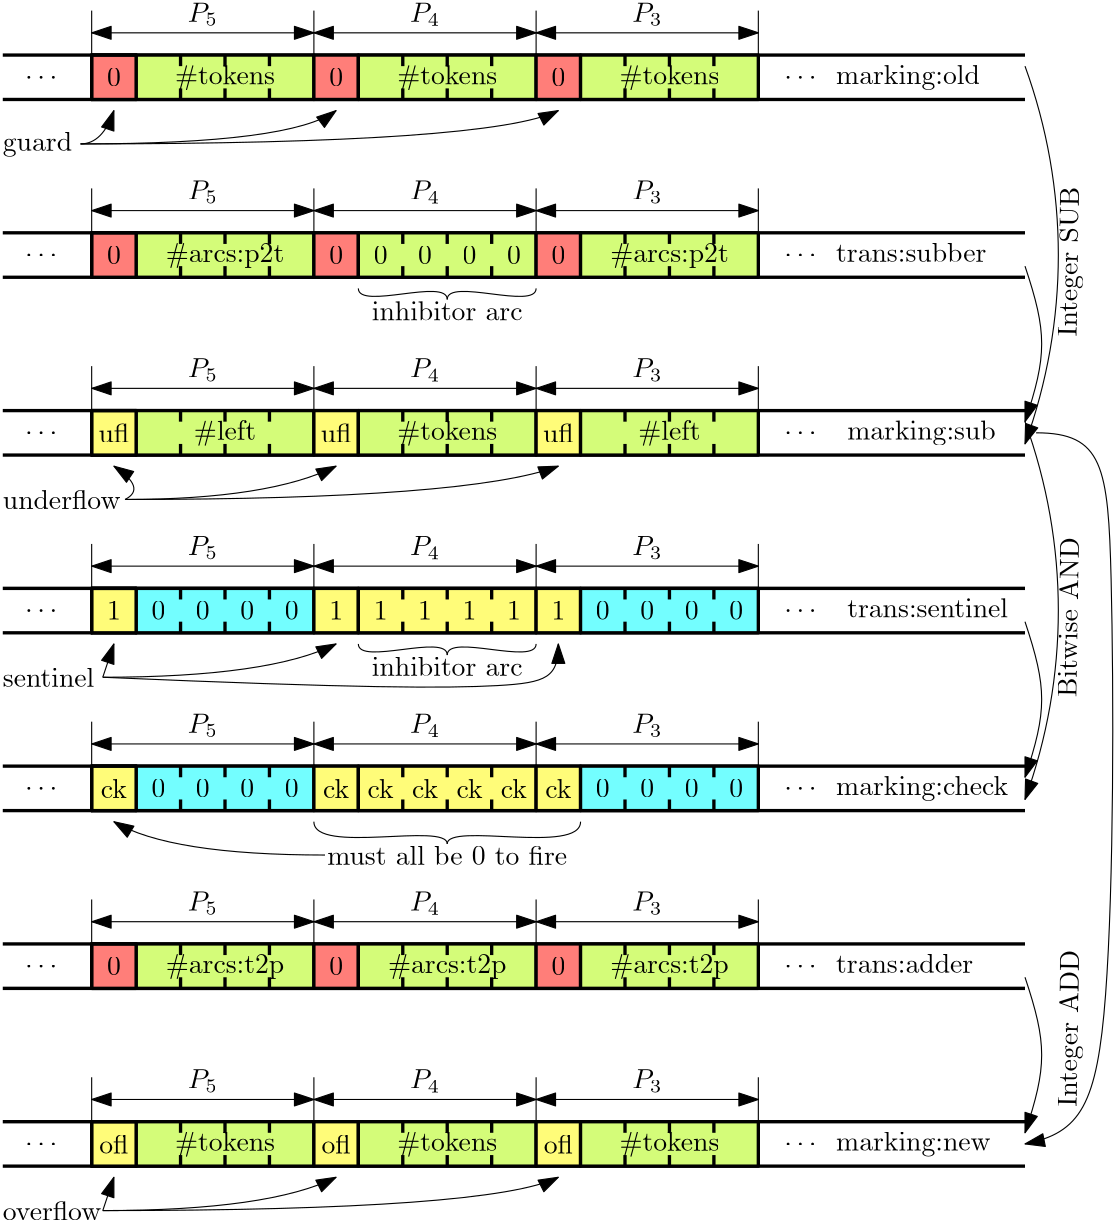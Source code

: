 <?xml version="1.0"?>
<!DOCTYPE ipe SYSTEM "ipe.dtd">
<ipe version="70206" creator="Ipe 7.2.7">
<info created="D:20180130224438" modified="D:20180204012347"/>
<ipestyle name="basic">
<symbol name="arrow/arc(spx)">
<path stroke="sym-stroke" fill="sym-stroke" pen="sym-pen">
0 0 m
-1 0.333 l
-1 -0.333 l
h
</path>
</symbol>
<symbol name="arrow/farc(spx)">
<path stroke="sym-stroke" fill="white" pen="sym-pen">
0 0 m
-1 0.333 l
-1 -0.333 l
h
</path>
</symbol>
<symbol name="arrow/ptarc(spx)">
<path stroke="sym-stroke" fill="sym-stroke" pen="sym-pen">
0 0 m
-1 0.333 l
-0.8 0 l
-1 -0.333 l
h
</path>
</symbol>
<symbol name="arrow/fptarc(spx)">
<path stroke="sym-stroke" fill="white" pen="sym-pen">
0 0 m
-1 0.333 l
-0.8 0 l
-1 -0.333 l
h
</path>
</symbol>
<symbol name="mark/circle(sx)" transformations="translations">
<path fill="sym-stroke">
0.6 0 0 0.6 0 0 e
0.4 0 0 0.4 0 0 e
</path>
</symbol>
<symbol name="mark/disk(sx)" transformations="translations">
<path fill="sym-stroke">
0.6 0 0 0.6 0 0 e
</path>
</symbol>
<symbol name="mark/fdisk(sfx)" transformations="translations">
<group>
<path fill="sym-fill">
0.5 0 0 0.5 0 0 e
</path>
<path fill="sym-stroke" fillrule="eofill">
0.6 0 0 0.6 0 0 e
0.4 0 0 0.4 0 0 e
</path>
</group>
</symbol>
<symbol name="mark/box(sx)" transformations="translations">
<path fill="sym-stroke" fillrule="eofill">
-0.6 -0.6 m
0.6 -0.6 l
0.6 0.6 l
-0.6 0.6 l
h
-0.4 -0.4 m
0.4 -0.4 l
0.4 0.4 l
-0.4 0.4 l
h
</path>
</symbol>
<symbol name="mark/square(sx)" transformations="translations">
<path fill="sym-stroke">
-0.6 -0.6 m
0.6 -0.6 l
0.6 0.6 l
-0.6 0.6 l
h
</path>
</symbol>
<symbol name="mark/fsquare(sfx)" transformations="translations">
<group>
<path fill="sym-fill">
-0.5 -0.5 m
0.5 -0.5 l
0.5 0.5 l
-0.5 0.5 l
h
</path>
<path fill="sym-stroke" fillrule="eofill">
-0.6 -0.6 m
0.6 -0.6 l
0.6 0.6 l
-0.6 0.6 l
h
-0.4 -0.4 m
0.4 -0.4 l
0.4 0.4 l
-0.4 0.4 l
h
</path>
</group>
</symbol>
<symbol name="mark/cross(sx)" transformations="translations">
<group>
<path fill="sym-stroke">
-0.43 -0.57 m
0.57 0.43 l
0.43 0.57 l
-0.57 -0.43 l
h
</path>
<path fill="sym-stroke">
-0.43 0.57 m
0.57 -0.43 l
0.43 -0.57 l
-0.57 0.43 l
h
</path>
</group>
</symbol>
<symbol name="arrow/fnormal(spx)">
<path stroke="sym-stroke" fill="white" pen="sym-pen">
0 0 m
-1 0.333 l
-1 -0.333 l
h
</path>
</symbol>
<symbol name="arrow/pointed(spx)">
<path stroke="sym-stroke" fill="sym-stroke" pen="sym-pen">
0 0 m
-1 0.333 l
-0.8 0 l
-1 -0.333 l
h
</path>
</symbol>
<symbol name="arrow/fpointed(spx)">
<path stroke="sym-stroke" fill="white" pen="sym-pen">
0 0 m
-1 0.333 l
-0.8 0 l
-1 -0.333 l
h
</path>
</symbol>
<symbol name="arrow/linear(spx)">
<path stroke="sym-stroke" pen="sym-pen">
-1 0.333 m
0 0 l
-1 -0.333 l
</path>
</symbol>
<symbol name="arrow/fdouble(spx)">
<path stroke="sym-stroke" fill="white" pen="sym-pen">
0 0 m
-1 0.333 l
-1 -0.333 l
h
-1 0 m
-2 0.333 l
-2 -0.333 l
h
</path>
</symbol>
<symbol name="arrow/double(spx)">
<path stroke="sym-stroke" fill="sym-stroke" pen="sym-pen">
0 0 m
-1 0.333 l
-1 -0.333 l
h
-1 0 m
-2 0.333 l
-2 -0.333 l
h
</path>
</symbol>
<pen name="heavier" value="0.8"/>
<pen name="fat" value="1.2"/>
<pen name="ultrafat" value="2"/>
<symbolsize name="large" value="5"/>
<symbolsize name="small" value="2"/>
<symbolsize name="tiny" value="1.1"/>
<arrowsize name="large" value="10"/>
<arrowsize name="small" value="5"/>
<arrowsize name="tiny" value="3"/>
<color name="red" value="1 0 0"/>
<color name="green" value="0 1 0"/>
<color name="blue" value="0 0 1"/>
<color name="yellow" value="1 1 0"/>
<color name="orange" value="1 0.647 0"/>
<color name="gold" value="1 0.843 0"/>
<color name="purple" value="0.627 0.125 0.941"/>
<color name="gray" value="0.745"/>
<color name="brown" value="0.647 0.165 0.165"/>
<color name="navy" value="0 0 0.502"/>
<color name="pink" value="1 0.753 0.796"/>
<color name="seagreen" value="0.18 0.545 0.341"/>
<color name="turquoise" value="0.251 0.878 0.816"/>
<color name="violet" value="0.933 0.51 0.933"/>
<color name="darkblue" value="0 0 0.545"/>
<color name="darkcyan" value="0 0.545 0.545"/>
<color name="darkgray" value="0.663"/>
<color name="darkgreen" value="0 0.392 0"/>
<color name="darkmagenta" value="0.545 0 0.545"/>
<color name="darkorange" value="1 0.549 0"/>
<color name="darkred" value="0.545 0 0"/>
<color name="lightblue" value="0.678 0.847 0.902"/>
<color name="lightcyan" value="0.878 1 1"/>
<color name="lightgray" value="0.827"/>
<color name="lightgreen" value="0.565 0.933 0.565"/>
<color name="lightyellow" value="1 1 0.878"/>
<dashstyle name="dashed" value="[4] 0"/>
<dashstyle name="dotted" value="[1 3] 0"/>
<dashstyle name="dash dotted" value="[4 2 1 2] 0"/>
<dashstyle name="dash dot dotted" value="[4 2 1 2 1 2] 0"/>
<textsize name="large" value="\large"/>
<textsize name="Large" value="\Large"/>
<textsize name="LARGE" value="\LARGE"/>
<textsize name="huge" value="\huge"/>
<textsize name="Huge" value="\Huge"/>
<textsize name="small" value="\small"/>
<textsize name="footnote" value="\footnotesize"/>
<textsize name="tiny" value="\tiny"/>
<textstyle name="center" begin="\begin{center}" end="\end{center}"/>
<textstyle name="itemize" begin="\begin{itemize}" end="\end{itemize}"/>
<textstyle name="item" begin="\begin{itemize}\item{}" end="\end{itemize}"/>
<gridsize name="4 pts" value="4"/>
<gridsize name="8 pts (~3 mm)" value="8"/>
<gridsize name="16 pts (~6 mm)" value="16"/>
<gridsize name="32 pts (~12 mm)" value="32"/>
<gridsize name="10 pts (~3.5 mm)" value="10"/>
<gridsize name="20 pts (~7 mm)" value="20"/>
<gridsize name="14 pts (~5 mm)" value="14"/>
<gridsize name="28 pts (~10 mm)" value="28"/>
<gridsize name="56 pts (~20 mm)" value="56"/>
<anglesize name="90 deg" value="90"/>
<anglesize name="60 deg" value="60"/>
<anglesize name="45 deg" value="45"/>
<anglesize name="30 deg" value="30"/>
<anglesize name="22.5 deg" value="22.5"/>
<opacity name="10%" value="0.1"/>
<opacity name="30%" value="0.3"/>
<opacity name="50%" value="0.5"/>
<opacity name="75%" value="0.75"/>
<tiling name="falling" angle="-60" step="4" width="1"/>
<tiling name="rising" angle="30" step="4" width="1"/>
</ipestyle>
<page>
<layer name="alpha"/>
<view layers="alpha" active="alpha"/>
<path layer="alpha" matrix="1 0 0 1 48 -368" stroke="black" fill="1 0.493 0.474" pen="fat">
80 816 m
448 816 l
448 816 l
</path>
<path matrix="1 0 0 1 48 -352" stroke="black" fill="1 0.493 0.474" pen="fat">
80 816 m
448 816 l
448 816 l
</path>
<path matrix="1 0 0 1 48 -432" stroke="black" fill="1 0.493 0.474" pen="fat">
80 816 m
448 816 l
448 816 l
</path>
<path matrix="1 0 0 1 48 -416" stroke="black" fill="1 0.493 0.474" pen="fat">
80 816 m
448 816 l
448 816 l
</path>
<text matrix="0.0162777 0.999868 -0.999868 0.0162777 1041.63 54.6471" pos="328 532" stroke="black" type="label" width="57.175" height="6.815" depth="1.93" halign="center" valign="baseline"> Integer SUB </text>
<path matrix="1 0 0 1 -16 0" stroke="black" fill="1 0.493 0.474" pen="fat">
176 464 m
176 448 l
192 448 l
192 464 l
h
</path>
<path matrix="1 0 0 1 -16 0" stroke="black" fill="0.832 0.985 0.473" pen="fat">
192 464 m
192 448 l
256 448 l
256 464 l
h
</path>
<path matrix="1 0 0 1 -16 0" stroke="black" fill="1 0.493 0.474" pen="fat">
256 464 m
256 448 l
272 448 l
272 464 l
h
</path>
<path matrix="1 0 0 1 -16 0" stroke="black" fill="0.832 0.985 0.473" pen="fat">
272 464 m
272 448 l
336 448 l
336 464 l
h
</path>
<path matrix="1 0 0 1 -16 0" stroke="black" fill="1 0.493 0.474" pen="fat">
336 464 m
336 448 l
352 448 l
352 464 l
h
</path>
<path matrix="1 0 0 1 -16 0" stroke="black" fill="0.832 0.985 0.473" pen="fat">
352 464 m
352 448 l
416 448 l
416 464 l
h
</path>
<path matrix="1 0 0 1 -16 0" stroke="black" fill="1 0.493 0.474" pen="fat">
192 448 m
192 464 l
176 464 l
176 448 l
h
</path>
<path matrix="1 0 0 1 -16 0" stroke="black" fill="1 0.493 0.474" pen="fat">
176 448 m
176 448 l
176 448 l
176 448 l
h
</path>
<path matrix="1 0 0 1 -16 0" stroke="black" fill="1 0.493 0.474" pen="fat">
176 448 m
176 464 l
176 464 l
176 448 l
h
</path>
<path matrix="1 0 0 1 -16 0" stroke="black" fill="1 0.493 0.474" pen="fat">
176 448 m
176 448 l
176 448 l
176 448 l
h
</path>
<path matrix="1 0 0 1 -16 0" stroke="black" fill="1 0.493 0.474" pen="fat">
192 464 m
192 464 l
176 464 l
176 464 l
h
</path>
<path matrix="1 0 0 1 -16 0" fill="0">
304 416 m
304 416 l
304 416 l
304 416 l
</path>
<text matrix="1 0 0 1 -8 -4" transformations="translations" pos="208 480" stroke="0" type="label" width="10.866" height="6.812" depth="1.49" halign="center" valign="baseline" style="math">P_5</text>
<text matrix="1 0 0 1 -8 -4" transformations="translations" pos="288 480" stroke="0" type="label" width="10.866" height="6.812" depth="1.49" halign="center" valign="baseline" style="math">P_4</text>
<text matrix="1 0 0 1 -8 -4" transformations="translations" pos="368 480" stroke="0" type="label" width="10.866" height="6.812" depth="1.49" halign="center" valign="baseline" style="math">P_3</text>
<text matrix="1 0 0 1 -8 -4" transformations="translations" pos="208 416" stroke="black" type="label" width="10.866" height="6.812" depth="1.49" halign="center" valign="baseline" style="math">P_5</text>
<text matrix="1 0 0 1 -8 -4" transformations="translations" pos="288 416" stroke="black" type="label" width="10.866" height="6.812" depth="1.49" halign="center" valign="baseline" style="math">P_4</text>
<text matrix="1 0 0 1 -8 -4" transformations="translations" pos="368 416" stroke="black" type="label" width="10.866" height="6.812" depth="1.49" halign="center" valign="baseline" style="math">P_3</text>
<path matrix="1 0 0 1 -16 -8" stroke="0" arrow="normal/normal" rarrow="normal/normal">
176 480 m
256 480 l
</path>
<path matrix="1 0 0 1 -16 -8" stroke="0" arrow="normal/normal" rarrow="normal/normal">
256 480 m
336 480 l
</path>
<path matrix="1 0 0 1 -16 -8" stroke="0" arrow="normal/normal" rarrow="normal/normal">
336 480 m
416 480 l
</path>
<path matrix="1 0 0 1 -16 -8" stroke="0" arrow="normal/normal" rarrow="normal/normal">
416 416 m
336 416 l
</path>
<path matrix="1 0 0 1 -16 -8" stroke="0" arrow="normal/normal" rarrow="normal/normal">
336 416 m
256 416 l
</path>
<path matrix="1 0 0 1 -16 -8" stroke="0" arrow="normal/normal" rarrow="normal/normal">
256 416 m
176 416 l
</path>
<path matrix="1 0 0 1 -16 0" stroke="black">
176 480 m
176 464 l
</path>
<path matrix="1 0 0 1 64 0" stroke="black">
176 480 m
176 464 l
</path>
<path matrix="1 0 0 1 144 0" stroke="black">
176 480 m
176 464 l
</path>
<path matrix="1 0 0 1 224 0" stroke="black">
176 480 m
176 464 l
</path>
<path matrix="1 0 0 1 224 -64" stroke="black">
176 480 m
176 464 l
</path>
<path matrix="1 0 0 1 144 -64" stroke="black">
176 480 m
176 464 l
</path>
<path matrix="1 0 0 1 64 -64" stroke="black">
176 480 m
176 464 l
</path>
<path matrix="1 0 0 1 -16 -64" stroke="black">
176 480 m
176 464 l
</path>
<path matrix="1 0 0 1 -16 0" stroke="black" pen="fat">
208 460 m
208 464 l
</path>
<path stroke="black" pen="fat">
208 460 m
208 464 l
</path>
<path matrix="1 0 0 1 16 0" stroke="black" pen="fat">
208 460 m
208 464 l
</path>
<path matrix="1 0 0 1 16 -12" stroke="black" pen="fat">
208 460 m
208 464 l
</path>
<path matrix="1 0 0 1 0 -12" stroke="black" pen="fat">
208 460 m
208 464 l
</path>
<path matrix="1 0 0 1 -16 -12" stroke="black" pen="fat">
208 460 m
208 464 l
</path>
<path matrix="1 0 0 1 64 0" stroke="black" pen="fat">
208 460 m
208 464 l
</path>
<path matrix="1 0 0 1 80 0" stroke="black" pen="fat">
208 460 m
208 464 l
</path>
<path matrix="1 0 0 1 96 0" stroke="black" pen="fat">
208 460 m
208 464 l
</path>
<path matrix="1 0 0 1 96 -12" stroke="black" pen="fat">
208 460 m
208 464 l
</path>
<path matrix="1 0 0 1 80 -12" stroke="black" pen="fat">
208 460 m
208 464 l
</path>
<path matrix="1 0 0 1 64 -12" stroke="black" pen="fat">
208 460 m
208 464 l
</path>
<path matrix="1 0 0 1 144 0" stroke="black" pen="fat">
208 460 m
208 464 l
</path>
<path matrix="1 0 0 1 160 0" stroke="black" pen="fat">
208 460 m
208 464 l
</path>
<path matrix="1 0 0 1 176 0" stroke="black" pen="fat">
208 460 m
208 464 l
</path>
<path matrix="1 0 0 1 176 -12" stroke="black" pen="fat">
208 460 m
208 464 l
</path>
<path matrix="1 0 0 1 160 -12" stroke="black" pen="fat">
208 460 m
208 464 l
</path>
<path matrix="1 0 0 1 144 -12" stroke="black" pen="fat">
208 460 m
208 464 l
</path>
<text matrix="1 0 0 1 24 -80" transformations="translations" pos="112 536" stroke="black" type="label" width="13.284" height="1.052" depth="0" valign="center">\ldots</text>
<text matrix="1 0 0 1 8 -144" transformations="translations" pos="128 536" stroke="black" type="label" width="13.284" height="1.052" depth="0" valign="center">\ldots</text>
<path matrix="1 0 0 1 48 -496" stroke="black" fill="1 0.493 0.474" pen="fat">
80 816 m
448 816 l
448 816 l
</path>
<path matrix="1 0 0 1 48 -480" stroke="black" fill="1 0.493 0.474" pen="fat">
80 816 m
448 816 l
448 816 l
</path>
<path matrix="1 0 0 1 -16 -64" fill="0">
304 416 m
304 416 l
304 416 l
304 416 l
</path>
<text matrix="1 0 0 1 -8 -68" transformations="translations" pos="208 416" stroke="black" type="label" width="10.866" height="6.812" depth="1.49" halign="center" valign="baseline" style="math">P_5</text>
<text matrix="1 0 0 1 -8 -68" transformations="translations" pos="288 416" stroke="black" type="label" width="10.866" height="6.812" depth="1.49" halign="center" valign="baseline" style="math">P_4</text>
<text matrix="1 0 0 1 -8 -68" transformations="translations" pos="368 416" stroke="black" type="label" width="10.866" height="6.812" depth="1.49" halign="center" valign="baseline" style="math">P_3</text>
<path matrix="1 0 0 1 -16 -72" stroke="0" arrow="normal/normal" rarrow="normal/normal">
416 416 m
336 416 l
</path>
<path matrix="1 0 0 1 -16 -72" stroke="0" arrow="normal/normal" rarrow="normal/normal">
336 416 m
256 416 l
</path>
<path matrix="1 0 0 1 -16 -72" stroke="0" arrow="normal/normal" rarrow="normal/normal">
256 416 m
176 416 l
</path>
<path matrix="1 0 0 1 224 -128" stroke="black">
176 480 m
176 464 l
</path>
<path matrix="1 0 0 1 144 -128" stroke="black">
176 480 m
176 464 l
</path>
<path matrix="1 0 0 1 64 -128" stroke="black">
176 480 m
176 464 l
</path>
<path matrix="1 0 0 1 -16 -128" stroke="black">
176 480 m
176 464 l
</path>
<text matrix="1 0 0 1 8 -208" transformations="translations" pos="128 536" stroke="black" type="label" width="13.284" height="1.052" depth="0" valign="center">\ldots</text>
<path stroke="black" arrow="normal/normal">
496 388 m
504 364
504 356
496 332 c
</path>
<path stroke="black" arrow="normal/normal">
496 460 m
512 416
512 368
496 324 c
</path>
<path matrix="1 0 0 1 -16 -64" stroke="black" fill="1 0.493 0.474" pen="fat">
176 464 m
176 448 l
192 448 l
192 464 l
h
</path>
<path matrix="1 0 0 1 -16 -64" stroke="black" fill="0.832 0.985 0.473" pen="fat">
192 464 m
192 448 l
256 448 l
256 464 l
h
</path>
<path matrix="1 0 0 1 -16 -64" stroke="black" fill="1 0.493 0.474" pen="fat">
256 464 m
256 448 l
272 448 l
272 464 l
h
</path>
<path matrix="1 0 0 1 -16 -64" stroke="black" fill="0.832 0.985 0.473" pen="fat">
272 464 m
272 448 l
336 448 l
336 464 l
h
</path>
<path matrix="1 0 0 1 -16 -64" stroke="black" fill="1 0.493 0.474" pen="fat">
336 464 m
336 448 l
352 448 l
352 464 l
h
</path>
<path matrix="1 0 0 1 -16 -64" stroke="black" fill="0.832 0.985 0.473" pen="fat">
352 464 m
352 448 l
416 448 l
416 464 l
h
</path>
<path matrix="1 0 0 1 -16 -64" stroke="black" fill="1 0.493 0.474" pen="fat">
192 448 m
192 464 l
176 464 l
176 448 l
h
</path>
<path matrix="1 0 0 1 -16 -64" stroke="black" fill="1 0.493 0.474" pen="fat">
176 448 m
176 448 l
176 448 l
176 448 l
h
</path>
<path matrix="1 0 0 1 -16 -64" stroke="black" fill="1 0.493 0.474" pen="fat">
176 448 m
176 464 l
176 464 l
176 448 l
h
</path>
<path matrix="1 0 0 1 -16 -64" stroke="black" fill="1 0.493 0.474" pen="fat">
176 448 m
176 448 l
176 448 l
176 448 l
h
</path>
<path matrix="1 0 0 1 -16 -64" stroke="black" fill="1 0.493 0.474" pen="fat">
192 464 m
192 464 l
176 464 l
176 464 l
h
</path>
<path matrix="1 0 0 1 -16 -64" stroke="black" pen="fat">
208 460 m
208 464 l
</path>
<path matrix="1 0 0 1 0 -64" stroke="black" pen="fat">
208 460 m
208 464 l
</path>
<path matrix="1 0 0 1 16 -64" stroke="black" pen="fat">
208 460 m
208 464 l
</path>
<path matrix="1 0 0 1 16 -76" stroke="black" pen="fat">
208 460 m
208 464 l
</path>
<path matrix="1 0 0 1 0 -76" stroke="black" pen="fat">
208 460 m
208 464 l
</path>
<path matrix="1 0 0 1 -16 -76" stroke="black" pen="fat">
208 460 m
208 464 l
</path>
<path matrix="1 0 0 1 64 -64" stroke="black" pen="fat">
208 460 m
208 464 l
</path>
<path matrix="1 0 0 1 80 -64" stroke="black" pen="fat">
208 460 m
208 464 l
</path>
<path matrix="1 0 0 1 96 -64" stroke="black" pen="fat">
208 460 m
208 464 l
</path>
<path matrix="1 0 0 1 96 -76" stroke="black" pen="fat">
208 460 m
208 464 l
</path>
<path matrix="1 0 0 1 80 -76" stroke="black" pen="fat">
208 460 m
208 464 l
</path>
<path matrix="1 0 0 1 64 -76" stroke="black" pen="fat">
208 460 m
208 464 l
</path>
<path matrix="1 0 0 1 144 -64" stroke="black" pen="fat">
208 460 m
208 464 l
</path>
<path matrix="1 0 0 1 160 -64" stroke="black" pen="fat">
208 460 m
208 464 l
</path>
<path matrix="1 0 0 1 176 -64" stroke="black" pen="fat">
208 460 m
208 464 l
</path>
<path matrix="1 0 0 1 176 -76" stroke="black" pen="fat">
208 460 m
208 464 l
</path>
<path matrix="1 0 0 1 160 -76" stroke="black" pen="fat">
208 460 m
208 464 l
</path>
<path matrix="1 0 0 1 144 -76" stroke="black" pen="fat">
208 460 m
208 464 l
</path>
<text matrix="1 0 0 1 84 -72" pos="84 528" stroke="black" type="label" width="4.981" height="6.42" depth="0" halign="center" valign="center" style="math">0</text>
<text matrix="1 0 0 1 164 -72" pos="84 528" stroke="black" type="label" width="4.981" height="6.42" depth="0" halign="center" valign="center" style="math">0</text>
<text matrix="1 0 0 1 244 -72" pos="84 528" stroke="black" type="label" width="4.981" height="6.42" depth="0" halign="center" valign="center" style="math">0</text>
<text matrix="1 0 0 1 244 -136" pos="84 528" stroke="black" type="label" width="4.981" height="6.42" depth="0" halign="center" valign="center" style="math">0</text>
<text matrix="1 0 0 1 164 -136" pos="84 528" stroke="black" type="label" width="4.981" height="6.42" depth="0" halign="center" valign="center" style="math">0</text>
<text matrix="1 0 0 1 84 -136" pos="84 528" stroke="black" type="label" width="4.981" height="6.42" depth="0" halign="center" valign="center" style="math">0</text>
<text matrix="1 0 0 1 108 -80" pos="100 536" stroke="black" type="label" width="36.032" height="6.926" depth="1.93" halign="center" valign="center">\#tokens</text>
<text matrix="1 0 0 1 188 -80" pos="100 536" stroke="black" type="label" width="36.032" height="6.926" depth="1.93" halign="center" valign="center">\#tokens</text>
<text matrix="1 0 0 1 268 -80" pos="100 536" stroke="black" type="label" width="36.032" height="6.926" depth="1.93" halign="center" valign="center">\#tokens</text>
<text matrix="1 0 0 1 52 -128" pos="156 520" stroke="black" type="label" width="42.701" height="6.926" depth="1.93" halign="center" valign="center">\#arcs:p2t</text>
<text matrix="1 0 0 1 212 -128" pos="156 520" stroke="black" type="label" width="42.701" height="6.926" depth="1.93" halign="center" valign="center">\#arcs:p2t</text>
<text matrix="1 0 0 1 116 -56" pos="312 512" stroke="black" type="label" width="51.778" height="8.365" depth="3.59" valign="center">\strut marking:old</text>
<text matrix="1 0 0 1 64 -124" pos="364 516" stroke="black" type="label" width="54.13" height="8.365" depth="3.59" valign="center">\strut trans:subber</text>
<text matrix="1 0 0 1 80 -172" pos="352 500" stroke="black" type="label" width="53.494" height="8.365" depth="3.59" valign="center">\strut marking:sub</text>
<text matrix="1 0 0 1 240 -56" pos="176 512" stroke="black" type="label" width="13.284" height="1.052" depth="0" halign="center" valign="center">\ldots</text>
<text matrix="1 0 0 1 240 -120" pos="176 512" stroke="black" type="label" width="13.284" height="1.052" depth="0" halign="center" valign="center">\ldots</text>
<text matrix="1 0 0 1 240 -184" pos="176 512" stroke="black" type="label" width="13.284" height="1.052" depth="0" halign="center" valign="center">\ldots</text>
<path matrix="1 0 0 1 48 -560" stroke="black" fill="1 0.493 0.474" pen="fat">
80 816 m
448 816 l
448 816 l
</path>
<path matrix="1 0 0 1 48 -544" stroke="black" fill="1 0.493 0.474" pen="fat">
80 816 m
448 816 l
448 816 l
</path>
<path matrix="1 0 0 1 -16 -192" stroke="black" fill="1 0.493 0.474" pen="fat">
176 464 m
176 448 l
192 448 l
192 464 l
h
</path>
<path matrix="1 0 0 1 -16 -192" stroke="black" fill="0.451 0.993 1" pen="fat">
192 464 m
192 448 l
256 448 l
256 464 l
h
</path>
<path matrix="1 0 0 1 -16 -192" stroke="black" fill="1 0.988 0.473" pen="fat">
256 464 m
256 448 l
272 448 l
272 464 l
h
</path>
<path matrix="1 0 0 1 -16 -192" stroke="black" fill="1 0.988 0.473" pen="fat">
272 464 m
272 448 l
336 448 l
336 464 l
h
</path>
<path matrix="1 0 0 1 -16 -192" stroke="black" fill="1 0.988 0.473" pen="fat">
336 464 m
336 448 l
352 448 l
352 464 l
h
</path>
<path matrix="1 0 0 1 -16 -192" stroke="black" fill="0.451 0.993 1" pen="fat">
352 464 m
352 448 l
416 448 l
416 464 l
h
</path>
<path matrix="1 0 0 1 -16 -192" stroke="black" fill="1 0.988 0.473" pen="fat">
192 448 m
192 464 l
176 464 l
176 448 l
h
</path>
<path matrix="1 0 0 1 -16 -192" stroke="black" fill="1 0.493 0.474" pen="fat">
176 448 m
176 448 l
176 448 l
176 448 l
h
</path>
<path matrix="1 0 0 1 -16 -192" stroke="black" fill="1 0.493 0.474" pen="fat">
176 448 m
176 464 l
176 464 l
176 448 l
h
</path>
<path matrix="1 0 0 1 -16 -192" stroke="black" fill="1 0.493 0.474" pen="fat">
176 448 m
176 448 l
176 448 l
176 448 l
h
</path>
<path matrix="1 0 0 1 -16 -192" stroke="black" fill="1 0.493 0.474" pen="fat">
192 464 m
192 464 l
176 464 l
176 464 l
h
</path>
<path matrix="1 0 0 1 -16 -128" fill="0">
304 416 m
304 416 l
304 416 l
304 416 l
</path>
<text matrix="1 0 0 1 -8 -132" transformations="translations" pos="208 416" stroke="black" type="label" width="10.866" height="6.812" depth="1.49" halign="center" valign="baseline" style="math">P_5</text>
<text matrix="1 0 0 1 -8 -132" transformations="translations" pos="288 416" stroke="black" type="label" width="10.866" height="6.812" depth="1.49" halign="center" valign="baseline" style="math">P_4</text>
<text matrix="1 0 0 1 -8 -132" transformations="translations" pos="368 416" stroke="black" type="label" width="10.866" height="6.812" depth="1.49" halign="center" valign="baseline" style="math">P_3</text>
<path matrix="1 0 0 1 -16 -136" stroke="0" arrow="normal/normal" rarrow="normal/normal">
416 416 m
336 416 l
</path>
<path matrix="1 0 0 1 -16 -136" stroke="0" arrow="normal/normal" rarrow="normal/normal">
336 416 m
256 416 l
</path>
<path matrix="1 0 0 1 -16 -136" stroke="0" arrow="normal/normal" rarrow="normal/normal">
256 416 m
176 416 l
</path>
<path matrix="1 0 0 1 224 -192" stroke="black">
176 480 m
176 464 l
</path>
<path matrix="1 0 0 1 144 -192" stroke="black">
176 480 m
176 464 l
</path>
<path matrix="1 0 0 1 64 -192" stroke="black">
176 480 m
176 464 l
</path>
<path matrix="1 0 0 1 -16 -192" stroke="black">
176 480 m
176 464 l
</path>
<path matrix="1 0 0 1 144 -192" stroke="black" pen="fat">
208 460 m
208 464 l
</path>
<path matrix="1 0 0 1 160 -192" stroke="black" pen="fat">
208 460 m
208 464 l
</path>
<path matrix="1 0 0 1 176 -192" stroke="black" pen="fat">
208 460 m
208 464 l
</path>
<path matrix="1 0 0 1 176 -204" stroke="black" pen="fat">
208 460 m
208 464 l
</path>
<path matrix="1 0 0 1 160 -204" stroke="black" pen="fat">
208 460 m
208 464 l
</path>
<path matrix="1 0 0 1 144 -204" stroke="black" pen="fat">
208 460 m
208 464 l
</path>
<path matrix="1 0 0 1 64 -192" stroke="black" pen="fat">
208 460 m
208 464 l
</path>
<path matrix="1 0 0 1 80 -192" stroke="black" pen="fat">
208 460 m
208 464 l
</path>
<path matrix="1 0 0 1 96 -192" stroke="black" pen="fat">
208 460 m
208 464 l
</path>
<path matrix="1 0 0 1 96 -204" stroke="black" pen="fat">
208 460 m
208 464 l
</path>
<path matrix="1 0 0 1 80 -204" stroke="black" pen="fat">
208 460 m
208 464 l
</path>
<path matrix="1 0 0 1 64 -204" stroke="black" pen="fat">
208 460 m
208 464 l
</path>
<path matrix="1 0 0 1 -16 -192" stroke="black" pen="fat">
208 460 m
208 464 l
</path>
<path matrix="1 0 0 1 0 -192" stroke="black" pen="fat">
208 460 m
208 464 l
</path>
<path matrix="1 0 0 1 16 -192" stroke="black" pen="fat">
208 460 m
208 464 l
</path>
<path matrix="1 0 0 1 16 -204" stroke="black" pen="fat">
208 460 m
208 464 l
</path>
<path matrix="1 0 0 1 0 -204" stroke="black" pen="fat">
208 460 m
208 464 l
</path>
<path matrix="1 0 0 1 -16 -204" stroke="black" pen="fat">
208 460 m
208 464 l
</path>
<text matrix="1 0 0 1 8 -272" transformations="translations" pos="128 536" stroke="black" type="label" width="13.284" height="1.052" depth="0" valign="center">\ldots</text>
<text matrix="1 0 0 1 64 -276" pos="104 540" stroke="black" type="label" width="4.981" height="6.42" depth="0" halign="center" valign="center">1</text>
<text matrix="1 0 0 1 144 -276" pos="104 540" stroke="black" type="label" width="4.981" height="6.42" depth="0" halign="center" valign="center">1</text>
<text matrix="1 0 0 1 224 -276" pos="104 540" stroke="black" type="label" width="4.981" height="6.42" depth="0" halign="center" valign="center">1</text>
<text matrix="1 0 0 1 80 -236" pos="352 500" stroke="black" type="label" width="57.977" height="8.365" depth="3.59" valign="center">\strut trans:sentinel</text>
<text matrix="1 0 0 1 240 -248" pos="176 512" stroke="black" type="label" width="13.284" height="1.052" depth="0" halign="center" valign="center">\ldots</text>
<path matrix="1 0 0 1 -16 -128" stroke="black" fill="1 0.493 0.474" pen="fat">
176 464 m
176 448 l
192 448 l
192 464 l
h
</path>
<path matrix="1 0 0 1 -16 -128" stroke="black" fill="0.832 0.985 0.473" pen="fat">
192 464 m
192 448 l
256 448 l
256 464 l
h
</path>
<path matrix="1 0 0 1 -16 -128" stroke="black" fill="1 0.988 0.473" pen="fat">
256 464 m
256 448 l
272 448 l
272 464 l
h
</path>
<path matrix="1 0 0 1 -16 -128" stroke="black" fill="0.832 0.985 0.473" pen="fat">
272 464 m
272 448 l
336 448 l
336 464 l
h
</path>
<path matrix="1 0 0 1 -16 -128" stroke="black" fill="1 0.988 0.473" pen="fat">
336 464 m
336 448 l
352 448 l
352 464 l
h
</path>
<path matrix="1 0 0 1 -16 -128" stroke="black" fill="0.832 0.985 0.473" pen="fat">
352 464 m
352 448 l
416 448 l
416 464 l
h
</path>
<path matrix="1 0 0 1 -16 -128" stroke="black" fill="1 0.988 0.473" pen="fat">
192 448 m
192 464 l
176 464 l
176 448 l
h
</path>
<path matrix="1 0 0 1 -16 -128" stroke="black" fill="1 0.493 0.474" pen="fat">
176 448 m
176 448 l
176 448 l
176 448 l
h
</path>
<path matrix="1 0 0 1 -16 -128" stroke="black" fill="1 0.493 0.474" pen="fat">
176 448 m
176 464 l
176 464 l
176 448 l
h
</path>
<path matrix="1 0 0 1 -16 -128" stroke="black" fill="1 0.493 0.474" pen="fat">
176 448 m
176 448 l
176 448 l
176 448 l
h
</path>
<path matrix="1 0 0 1 -16 -128" stroke="black" fill="1 0.493 0.474" pen="fat">
192 464 m
192 464 l
176 464 l
176 464 l
h
</path>
<path matrix="1 0 0 1 -16 -128" stroke="black" pen="fat">
208 460 m
208 464 l
</path>
<path matrix="1 0 0 1 0 -128" stroke="black" pen="fat">
208 460 m
208 464 l
</path>
<path matrix="1 0 0 1 16 -128" stroke="black" pen="fat">
208 460 m
208 464 l
</path>
<path matrix="1 0 0 1 16 -140" stroke="black" pen="fat">
208 460 m
208 464 l
</path>
<path matrix="1 0 0 1 0 -140" stroke="black" pen="fat">
208 460 m
208 464 l
</path>
<path matrix="1 0 0 1 -16 -140" stroke="black" pen="fat">
208 460 m
208 464 l
</path>
<path matrix="1 0 0 1 64 -128" stroke="black" pen="fat">
208 460 m
208 464 l
</path>
<path matrix="1 0 0 1 80 -128" stroke="black" pen="fat">
208 460 m
208 464 l
</path>
<path matrix="1 0 0 1 96 -128" stroke="black" pen="fat">
208 460 m
208 464 l
</path>
<path matrix="1 0 0 1 96 -140" stroke="black" pen="fat">
208 460 m
208 464 l
</path>
<path matrix="1 0 0 1 80 -140" stroke="black" pen="fat">
208 460 m
208 464 l
</path>
<path matrix="1 0 0 1 64 -140" stroke="black" pen="fat">
208 460 m
208 464 l
</path>
<path matrix="1 0 0 1 144 -128" stroke="black" pen="fat">
208 460 m
208 464 l
</path>
<path matrix="1 0 0 1 160 -128" stroke="black" pen="fat">
208 460 m
208 464 l
</path>
<path matrix="1 0 0 1 176 -128" stroke="black" pen="fat">
208 460 m
208 464 l
</path>
<path matrix="1 0 0 1 176 -140" stroke="black" pen="fat">
208 460 m
208 464 l
</path>
<path matrix="1 0 0 1 160 -140" stroke="black" pen="fat">
208 460 m
208 464 l
</path>
<path matrix="1 0 0 1 144 -140" stroke="black" pen="fat">
208 460 m
208 464 l
</path>
<text matrix="1 0 0 1 244 -200" pos="84 528" stroke="black" type="label" width="11.07" height="6.918" depth="0" halign="center" valign="center">ufl</text>
<text matrix="1 0 0 1 164 -200" pos="84 528" stroke="black" type="label" width="11.07" height="6.918" depth="0" halign="center" valign="center">ufl</text>
<text matrix="1 0 0 1 84 -200" pos="84 528" stroke="black" type="label" width="11.07" height="6.918" depth="0" halign="center" valign="center">ufl</text>
<text matrix="1 0 0 1 52 -192" pos="156 520" stroke="black" type="label" width="22.416" height="6.926" depth="1.93" halign="center" valign="center">\#left</text>
<text matrix="1 0 0 1 132 -192" pos="156 520" stroke="black" type="label" width="36.032" height="6.926" depth="1.93" halign="center" valign="center">\#tokens</text>
<text matrix="1 0 0 1 212 -192" pos="156 520" stroke="black" type="label" width="22.416" height="6.926" depth="1.93" halign="center" valign="center">\#left</text>
<text matrix="0.0162777 0.999868 -0.999868 0.0162777 1041.63 -73.3529" pos="328 532" stroke="black" type="label" width="60.938" height="6.808" depth="0" halign="center" valign="baseline"> Bitwise AND </text>
<path matrix="1 0 0 1 0 -128" stroke="black" arrow="normal/normal">
496 388 m
504 364
504 356
496 332 c
</path>
<path matrix="1 0 0 1 0 -128" stroke="black" arrow="normal/normal">
496 460 m
512 416
512 368
496 324 c
</path>
<path matrix="1 0 0 1 48 -624" stroke="black" fill="1 0.493 0.474" pen="fat">
80 816 m
448 816 l
448 816 l
</path>
<path matrix="1 0 0 1 48 -608" stroke="black" fill="1 0.493 0.474" pen="fat">
80 816 m
448 816 l
448 816 l
</path>
<path matrix="1 0 0 1 -16 -256" stroke="black" fill="1 0.493 0.474" pen="fat">
176 464 m
176 448 l
192 448 l
192 464 l
h
</path>
<path matrix="1 0 0 1 -16 -256" stroke="black" fill="0.451 0.993 1" pen="fat">
192 464 m
192 448 l
256 448 l
256 464 l
h
</path>
<path matrix="1 0 0 1 -16 -256" stroke="black" fill="1 0.988 0.473" pen="fat">
256 464 m
256 448 l
272 448 l
272 464 l
h
</path>
<path matrix="1 0 0 1 -16 -256" stroke="black" fill="1 0.988 0.473" pen="fat">
272 464 m
272 448 l
336 448 l
336 464 l
h
</path>
<path matrix="1 0 0 1 -16 -256" stroke="black" fill="1 0.988 0.473" pen="fat">
336 464 m
336 448 l
352 448 l
352 464 l
h
</path>
<path matrix="1 0 0 1 -16 -256" stroke="black" fill="0.451 0.993 1" pen="fat">
352 464 m
352 448 l
416 448 l
416 464 l
h
</path>
<path matrix="1 0 0 1 -16 -256" stroke="black" fill="1 0.988 0.473" pen="fat">
192 448 m
192 464 l
176 464 l
176 448 l
h
</path>
<path matrix="1 0 0 1 -16 -256" stroke="black" fill="1 0.493 0.474" pen="fat">
176 448 m
176 448 l
176 448 l
176 448 l
h
</path>
<path matrix="1 0 0 1 -16 -256" stroke="black" fill="1 0.493 0.474" pen="fat">
176 448 m
176 464 l
176 464 l
176 448 l
h
</path>
<path matrix="1 0 0 1 -16 -256" stroke="black" fill="1 0.493 0.474" pen="fat">
176 448 m
176 448 l
176 448 l
176 448 l
h
</path>
<path matrix="1 0 0 1 -16 -256" stroke="black" fill="1 0.493 0.474" pen="fat">
192 464 m
192 464 l
176 464 l
176 464 l
h
</path>
<text matrix="1 0 0 1 -8 -260" transformations="translations" pos="208 480" stroke="0" type="label" width="10.866" height="6.812" depth="1.49" halign="center" valign="baseline" style="math">P_5</text>
<text matrix="1 0 0 1 -8 -260" transformations="translations" pos="288 480" stroke="0" type="label" width="10.866" height="6.812" depth="1.49" halign="center" valign="baseline" style="math">P_4</text>
<text matrix="1 0 0 1 -8 -260" transformations="translations" pos="368 480" stroke="0" type="label" width="10.866" height="6.812" depth="1.49" halign="center" valign="baseline" style="math">P_3</text>
<path matrix="1 0 0 1 -16 -264" stroke="0" arrow="normal/normal" rarrow="normal/normal">
176 480 m
256 480 l
</path>
<path matrix="1 0 0 1 -16 -264" stroke="0" arrow="normal/normal" rarrow="normal/normal">
256 480 m
336 480 l
</path>
<path matrix="1 0 0 1 -16 -264" stroke="0" arrow="normal/normal" rarrow="normal/normal">
336 480 m
416 480 l
</path>
<path matrix="1 0 0 1 -16 -256" stroke="black">
176 480 m
176 464 l
</path>
<path matrix="1 0 0 1 64 -256" stroke="black">
176 480 m
176 464 l
</path>
<path matrix="1 0 0 1 144 -256" stroke="black">
176 480 m
176 464 l
</path>
<path matrix="1 0 0 1 224 -256" stroke="black">
176 480 m
176 464 l
</path>
<path matrix="1 0 0 1 -16 -256" stroke="black" pen="fat">
208 460 m
208 464 l
</path>
<path matrix="1 0 0 1 0 -256" stroke="black" pen="fat">
208 460 m
208 464 l
</path>
<path matrix="1 0 0 1 16 -256" stroke="black" pen="fat">
208 460 m
208 464 l
</path>
<path matrix="1 0 0 1 16 -268" stroke="black" pen="fat">
208 460 m
208 464 l
</path>
<path matrix="1 0 0 1 0 -268" stroke="black" pen="fat">
208 460 m
208 464 l
</path>
<path matrix="1 0 0 1 -16 -268" stroke="black" pen="fat">
208 460 m
208 464 l
</path>
<path matrix="1 0 0 1 64 -256" stroke="black" pen="fat">
208 460 m
208 464 l
</path>
<path matrix="1 0 0 1 80 -256" stroke="black" pen="fat">
208 460 m
208 464 l
</path>
<path matrix="1 0 0 1 96 -256" stroke="black" pen="fat">
208 460 m
208 464 l
</path>
<path matrix="1 0 0 1 96 -268" stroke="black" pen="fat">
208 460 m
208 464 l
</path>
<path matrix="1 0 0 1 80 -268" stroke="black" pen="fat">
208 460 m
208 464 l
</path>
<path matrix="1 0 0 1 64 -268" stroke="black" pen="fat">
208 460 m
208 464 l
</path>
<path matrix="1 0 0 1 144 -256" stroke="black" pen="fat">
208 460 m
208 464 l
</path>
<path matrix="1 0 0 1 160 -256" stroke="black" pen="fat">
208 460 m
208 464 l
</path>
<path matrix="1 0 0 1 176 -256" stroke="black" pen="fat">
208 460 m
208 464 l
</path>
<path matrix="1 0 0 1 176 -268" stroke="black" pen="fat">
208 460 m
208 464 l
</path>
<path matrix="1 0 0 1 160 -268" stroke="black" pen="fat">
208 460 m
208 464 l
</path>
<path matrix="1 0 0 1 144 -268" stroke="black" pen="fat">
208 460 m
208 464 l
</path>
<text matrix="1 0 0 1 24 -336" transformations="translations" pos="112 536" stroke="black" type="label" width="13.284" height="1.052" depth="0" valign="center">\ldots</text>
<text matrix="1 0 0 1 244 -328" pos="84 528" stroke="black" type="label" width="9.409" height="6.918" depth="0" halign="center" valign="center">ck</text>
<text matrix="1 0 0 1 116 -312" pos="312 512" stroke="black" type="label" width="62.018" height="8.365" depth="3.59" valign="center">\strut marking:check</text>
<text matrix="1 0 0 1 240 -312" pos="176 512" stroke="black" type="label" width="13.284" height="1.052" depth="0" halign="center" valign="center">\ldots</text>
<text matrix="1 0 0 1 100 -264" pos="84 528" stroke="black" type="label" width="4.981" height="6.42" depth="0" halign="center" valign="center" style="math">0</text>
<text matrix="1 0 0 1 116 -264" pos="84 528" stroke="black" type="label" width="4.981" height="6.42" depth="0" halign="center" valign="center" style="math">0</text>
<text matrix="1 0 0 1 132 -264" pos="84 528" stroke="black" type="label" width="4.981" height="6.42" depth="0" halign="center" valign="center" style="math">0</text>
<text matrix="1 0 0 1 148 -264" pos="84 528" stroke="black" type="label" width="4.981" height="6.42" depth="0" halign="center" valign="center" style="math">0</text>
<text matrix="1 0 0 1 260 -264" pos="84 528" stroke="black" type="label" width="4.981" height="6.42" depth="0" halign="center" valign="center" style="math">0</text>
<text matrix="1 0 0 1 276 -264" pos="84 528" stroke="black" type="label" width="4.981" height="6.42" depth="0" halign="center" valign="center" style="math">0</text>
<text matrix="1 0 0 1 292 -264" pos="84 528" stroke="black" type="label" width="4.981" height="6.42" depth="0" halign="center" valign="center" style="math">0</text>
<text matrix="1 0 0 1 308 -264" pos="84 528" stroke="black" type="label" width="4.981" height="6.42" depth="0" halign="center" valign="center" style="math">0</text>
<text matrix="1 0 0 1 160 -276" pos="104 540" stroke="black" type="label" width="4.981" height="6.42" depth="0" halign="center" valign="center">1</text>
<text matrix="1 0 0 1 176 -276" pos="104 540" stroke="black" type="label" width="4.981" height="6.42" depth="0" halign="center" valign="center">1</text>
<text matrix="1 0 0 1 192 -276" pos="104 540" stroke="black" type="label" width="4.981" height="6.42" depth="0" halign="center" valign="center">1</text>
<text matrix="1 0 0 1 208 -276" pos="104 540" stroke="black" type="label" width="4.981" height="6.42" depth="0" halign="center" valign="center">1</text>
<text matrix="1 0 0 1 180 -136" pos="84 528" stroke="black" type="label" width="4.981" height="6.42" depth="0" halign="center" valign="center" style="math">0</text>
<text matrix="1 0 0 1 196 -136" pos="84 528" stroke="black" type="label" width="4.981" height="6.42" depth="0" halign="center" valign="center" style="math">0</text>
<text matrix="1 0 0 1 212 -136" pos="84 528" stroke="black" type="label" width="4.981" height="6.42" depth="0" halign="center" valign="center" style="math">0</text>
<text matrix="1 0 0 1 228 -136" pos="84 528" stroke="black" type="label" width="4.981" height="6.42" depth="0" halign="center" valign="center" style="math">0</text>
<text matrix="1 0 0 1 100 -328" pos="84 528" stroke="black" type="label" width="4.981" height="6.42" depth="0" halign="center" valign="center" style="math">0</text>
<text matrix="1 0 0 1 116 -328" pos="84 528" stroke="black" type="label" width="4.981" height="6.42" depth="0" halign="center" valign="center" style="math">0</text>
<text matrix="1 0 0 1 132 -328" pos="84 528" stroke="black" type="label" width="4.981" height="6.42" depth="0" halign="center" valign="center" style="math">0</text>
<text matrix="1 0 0 1 148 -328" pos="84 528" stroke="black" type="label" width="4.981" height="6.42" depth="0" halign="center" valign="center" style="math">0</text>
<text matrix="1 0 0 1 260 -328" pos="84 528" stroke="black" type="label" width="4.981" height="6.42" depth="0" halign="center" valign="center" style="math">0</text>
<text matrix="1 0 0 1 276 -328" pos="84 528" stroke="black" type="label" width="4.981" height="6.42" depth="0" halign="center" valign="center" style="math">0</text>
<text matrix="1 0 0 1 292 -328" pos="84 528" stroke="black" type="label" width="4.981" height="6.42" depth="0" halign="center" valign="center" style="math">0</text>
<text matrix="1 0 0 1 308 -328" pos="84 528" stroke="black" type="label" width="4.981" height="6.42" depth="0" halign="center" valign="center" style="math">0</text>
<path matrix="1 0 0 1 48 -688" stroke="black" fill="1 0.493 0.474" pen="fat">
80 816 m
448 816 l
448 816 l
</path>
<path matrix="1 0 0 1 48 -672" stroke="black" fill="1 0.493 0.474" pen="fat">
80 816 m
448 816 l
448 816 l
</path>
<path matrix="1 0 0 1 -16 -256" fill="0">
304 416 m
304 416 l
304 416 l
304 416 l
</path>
<text matrix="1 0 0 1 -8 -260" transformations="translations" pos="208 416" stroke="black" type="label" width="10.866" height="6.812" depth="1.49" halign="center" valign="baseline" style="math">P_5</text>
<text matrix="1 0 0 1 -8 -260" transformations="translations" pos="288 416" stroke="black" type="label" width="10.866" height="6.812" depth="1.49" halign="center" valign="baseline" style="math">P_4</text>
<text matrix="1 0 0 1 -8 -260" transformations="translations" pos="368 416" stroke="black" type="label" width="10.866" height="6.812" depth="1.49" halign="center" valign="baseline" style="math">P_3</text>
<path matrix="1 0 0 1 -16 -264" stroke="0" arrow="normal/normal" rarrow="normal/normal">
416 416 m
336 416 l
</path>
<path matrix="1 0 0 1 -16 -264" stroke="0" arrow="normal/normal" rarrow="normal/normal">
336 416 m
256 416 l
</path>
<path matrix="1 0 0 1 -16 -264" stroke="0" arrow="normal/normal" rarrow="normal/normal">
256 416 m
176 416 l
</path>
<path matrix="1 0 0 1 224 -320" stroke="black">
176 480 m
176 464 l
</path>
<path matrix="1 0 0 1 144 -320" stroke="black">
176 480 m
176 464 l
</path>
<path matrix="1 0 0 1 64 -320" stroke="black">
176 480 m
176 464 l
</path>
<path matrix="1 0 0 1 -16 -320" stroke="black">
176 480 m
176 464 l
</path>
<text matrix="1 0 0 1 8 -400" transformations="translations" pos="128 536" stroke="black" type="label" width="13.284" height="1.052" depth="0" valign="center">\ldots</text>
<path matrix="1 0 0 1 -16 -320" stroke="black" fill="1 0.493 0.474" pen="fat">
176 464 m
176 448 l
192 448 l
192 464 l
h
</path>
<path matrix="1 0 0 1 -16 -320" stroke="black" fill="0.832 0.985 0.473" pen="fat">
192 464 m
192 448 l
256 448 l
256 464 l
h
</path>
<path matrix="1 0 0 1 -16 -320" stroke="black" fill="1 0.493 0.474" pen="fat">
256 464 m
256 448 l
272 448 l
272 464 l
h
</path>
<path matrix="1 0 0 1 -16 -320" stroke="black" fill="0.832 0.985 0.473" pen="fat">
272 464 m
272 448 l
336 448 l
336 464 l
h
</path>
<path matrix="1 0 0 1 -16 -320" stroke="black" fill="1 0.493 0.474" pen="fat">
336 464 m
336 448 l
352 448 l
352 464 l
h
</path>
<path matrix="1 0 0 1 -16 -320" stroke="black" fill="0.832 0.985 0.473" pen="fat">
352 464 m
352 448 l
416 448 l
416 464 l
h
</path>
<path matrix="1 0 0 1 -16 -320" stroke="black" fill="1 0.493 0.474" pen="fat">
192 448 m
192 464 l
176 464 l
176 448 l
h
</path>
<path matrix="1 0 0 1 -16 -320" stroke="black" fill="1 0.493 0.474" pen="fat">
176 448 m
176 448 l
176 448 l
176 448 l
h
</path>
<path matrix="1 0 0 1 -16 -320" stroke="black" fill="1 0.493 0.474" pen="fat">
176 448 m
176 464 l
176 464 l
176 448 l
h
</path>
<path matrix="1 0 0 1 -16 -320" stroke="black" fill="1 0.493 0.474" pen="fat">
176 448 m
176 448 l
176 448 l
176 448 l
h
</path>
<path matrix="1 0 0 1 -16 -320" stroke="black" fill="1 0.493 0.474" pen="fat">
192 464 m
192 464 l
176 464 l
176 464 l
h
</path>
<path matrix="1 0 0 1 -16 -320" stroke="black" pen="fat">
208 460 m
208 464 l
</path>
<path matrix="1 0 0 1 0 -320" stroke="black" pen="fat">
208 460 m
208 464 l
</path>
<path matrix="1 0 0 1 16 -320" stroke="black" pen="fat">
208 460 m
208 464 l
</path>
<path matrix="1 0 0 1 16 -332" stroke="black" pen="fat">
208 460 m
208 464 l
</path>
<path matrix="1 0 0 1 0 -332" stroke="black" pen="fat">
208 460 m
208 464 l
</path>
<path matrix="1 0 0 1 -16 -332" stroke="black" pen="fat">
208 460 m
208 464 l
</path>
<path matrix="1 0 0 1 64 -320" stroke="black" pen="fat">
208 460 m
208 464 l
</path>
<path matrix="1 0 0 1 80 -320" stroke="black" pen="fat">
208 460 m
208 464 l
</path>
<path matrix="1 0 0 1 96 -320" stroke="black" pen="fat">
208 460 m
208 464 l
</path>
<path matrix="1 0 0 1 96 -332" stroke="black" pen="fat">
208 460 m
208 464 l
</path>
<path matrix="1 0 0 1 80 -332" stroke="black" pen="fat">
208 460 m
208 464 l
</path>
<path matrix="1 0 0 1 64 -332" stroke="black" pen="fat">
208 460 m
208 464 l
</path>
<path matrix="1 0 0 1 144 -320" stroke="black" pen="fat">
208 460 m
208 464 l
</path>
<path matrix="1 0 0 1 160 -320" stroke="black" pen="fat">
208 460 m
208 464 l
</path>
<path matrix="1 0 0 1 176 -320" stroke="black" pen="fat">
208 460 m
208 464 l
</path>
<path matrix="1 0 0 1 176 -332" stroke="black" pen="fat">
208 460 m
208 464 l
</path>
<path matrix="1 0 0 1 160 -332" stroke="black" pen="fat">
208 460 m
208 464 l
</path>
<path matrix="1 0 0 1 144 -332" stroke="black" pen="fat">
208 460 m
208 464 l
</path>
<text matrix="1 0 0 1 244 -392" pos="84 528" stroke="black" type="label" width="4.981" height="6.42" depth="0" halign="center" valign="center" style="math">0</text>
<text matrix="1 0 0 1 164 -392" pos="84 528" stroke="black" type="label" width="4.981" height="6.42" depth="0" halign="center" valign="center" style="math">0</text>
<text matrix="1 0 0 1 84 -392" pos="84 528" stroke="black" type="label" width="4.981" height="6.42" depth="0" halign="center" valign="center" style="math">0</text>
<text matrix="1 0 0 1 52 -384" pos="156 520" stroke="black" type="label" width="42.701" height="6.926" depth="1.93" halign="center" valign="center">\#arcs:t2p</text>
<text matrix="1 0 0 1 212 -384" pos="156 520" stroke="black" type="label" width="42.701" height="6.926" depth="1.93" halign="center" valign="center">\#arcs:t2p</text>
<text matrix="1 0 0 1 64 -380" pos="364 516" stroke="black" type="label" width="49.371" height="8.365" depth="3.59" valign="center">\strut trans:adder</text>
<text matrix="1 0 0 1 240 -376" pos="176 512" stroke="black" type="label" width="13.284" height="1.052" depth="0" halign="center" valign="center">\ldots</text>
<text matrix="1 0 0 1 132 -384" pos="156 520" stroke="black" type="label" width="42.701" height="6.926" depth="1.93" halign="center" valign="center">\#arcs:t2p</text>
<text matrix="0.0162777 0.999868 -0.999868 0.0162777 1041.63 -221.353" pos="328 532" stroke="black" type="label" width="59.804" height="6.815" depth="1.93" halign="center" valign="baseline"> Integer ADD </text>
<path matrix="1 0 0 1 0 -256" stroke="black" arrow="normal/normal">
496 388 m
504 364
504 356
496 332 c
</path>
<path matrix="1 0 0 1 48 -752" stroke="black" fill="1 0.493 0.474" pen="fat">
80 816 m
448 816 l
448 816 l
</path>
<path matrix="1 0 0 1 48 -736" stroke="black" fill="1 0.493 0.474" pen="fat">
80 816 m
448 816 l
448 816 l
</path>
<path matrix="1 0 0 1 -16 -320" fill="0">
304 416 m
304 416 l
304 416 l
304 416 l
</path>
<text matrix="1 0 0 1 -8 -324" transformations="translations" pos="208 416" stroke="black" type="label" width="10.866" height="6.812" depth="1.49" halign="center" valign="baseline" style="math">P_5</text>
<text matrix="1 0 0 1 -8 -324" transformations="translations" pos="288 416" stroke="black" type="label" width="10.866" height="6.812" depth="1.49" halign="center" valign="baseline" style="math">P_4</text>
<text matrix="1 0 0 1 -8 -324" transformations="translations" pos="368 416" stroke="black" type="label" width="10.866" height="6.812" depth="1.49" halign="center" valign="baseline" style="math">P_3</text>
<path matrix="1 0 0 1 -16 -328" stroke="0" arrow="normal/normal" rarrow="normal/normal">
416 416 m
336 416 l
</path>
<path matrix="1 0 0 1 -16 -328" stroke="0" arrow="normal/normal" rarrow="normal/normal">
336 416 m
256 416 l
</path>
<path matrix="1 0 0 1 -16 -328" stroke="0" arrow="normal/normal" rarrow="normal/normal">
256 416 m
176 416 l
</path>
<path matrix="1 0 0 1 224 -384" stroke="black">
176 480 m
176 464 l
</path>
<path matrix="1 0 0 1 144 -384" stroke="black">
176 480 m
176 464 l
</path>
<path matrix="1 0 0 1 64 -384" stroke="black">
176 480 m
176 464 l
</path>
<path matrix="1 0 0 1 -16 -384" stroke="black">
176 480 m
176 464 l
</path>
<text matrix="1 0 0 1 8 -464" transformations="translations" pos="128 536" stroke="black" type="label" width="13.284" height="1.052" depth="0" valign="center">\ldots</text>
<path matrix="1 0 0 1 -16 -384" stroke="black" fill="1 0.493 0.474" pen="fat">
176 464 m
176 448 l
192 448 l
192 464 l
h
</path>
<path matrix="1 0 0 1 -16 -384" stroke="black" fill="0.832 0.985 0.473" pen="fat">
192 464 m
192 448 l
256 448 l
256 464 l
h
</path>
<path matrix="1 0 0 1 -16 -384" stroke="black" fill="1 0.988 0.473" pen="fat">
256 464 m
256 448 l
272 448 l
272 464 l
h
</path>
<path matrix="1 0 0 1 -16 -384" stroke="black" fill="0.832 0.985 0.473" pen="fat">
272 464 m
272 448 l
336 448 l
336 464 l
h
</path>
<path matrix="1 0 0 1 -16 -384" stroke="black" fill="1 0.988 0.473" pen="fat">
336 464 m
336 448 l
352 448 l
352 464 l
h
</path>
<path matrix="1 0 0 1 -16 -384" stroke="black" fill="0.832 0.985 0.473" pen="fat">
352 464 m
352 448 l
416 448 l
416 464 l
h
</path>
<path matrix="1 0 0 1 -16 -384" stroke="black" fill="1 0.988 0.473" pen="fat">
192 448 m
192 464 l
176 464 l
176 448 l
h
</path>
<path matrix="1 0 0 1 -16 -384" stroke="black" fill="1 0.493 0.474" pen="fat">
176 448 m
176 448 l
176 448 l
176 448 l
h
</path>
<path matrix="1 0 0 1 -16 -384" stroke="black" fill="1 0.493 0.474" pen="fat">
176 448 m
176 464 l
176 464 l
176 448 l
h
</path>
<path matrix="1 0 0 1 -16 -384" stroke="black" fill="1 0.493 0.474" pen="fat">
176 448 m
176 448 l
176 448 l
176 448 l
h
</path>
<path matrix="1 0 0 1 -16 -384" stroke="black" fill="1 0.988 0.473" pen="fat">
192 464 m
192 464 l
176 464 l
176 464 l
h
</path>
<path matrix="1 0 0 1 -16 -384" stroke="black" pen="fat">
208 460 m
208 464 l
</path>
<path matrix="1 0 0 1 0 -384" stroke="black" pen="fat">
208 460 m
208 464 l
</path>
<path matrix="1 0 0 1 16 -384" stroke="black" pen="fat">
208 460 m
208 464 l
</path>
<path matrix="1 0 0 1 16 -396" stroke="black" pen="fat">
208 460 m
208 464 l
</path>
<path matrix="1 0 0 1 0 -396" stroke="black" pen="fat">
208 460 m
208 464 l
</path>
<path matrix="1 0 0 1 -16 -396" stroke="black" pen="fat">
208 460 m
208 464 l
</path>
<path matrix="1 0 0 1 64 -384" stroke="black" pen="fat">
208 460 m
208 464 l
</path>
<path matrix="1 0 0 1 80 -384" stroke="black" pen="fat">
208 460 m
208 464 l
</path>
<path matrix="1 0 0 1 96 -384" stroke="black" pen="fat">
208 460 m
208 464 l
</path>
<path matrix="1 0 0 1 96 -396" stroke="black" pen="fat">
208 460 m
208 464 l
</path>
<path matrix="1 0 0 1 80 -396" stroke="black" pen="fat">
208 460 m
208 464 l
</path>
<path matrix="1 0 0 1 64 -396" stroke="black" pen="fat">
208 460 m
208 464 l
</path>
<path matrix="1 0 0 1 144 -384" stroke="black" pen="fat">
208 460 m
208 464 l
</path>
<path matrix="1 0 0 1 160 -384" stroke="black" pen="fat">
208 460 m
208 464 l
</path>
<path matrix="1 0 0 1 176 -384" stroke="black" pen="fat">
208 460 m
208 464 l
</path>
<path matrix="1 0 0 1 176 -396" stroke="black" pen="fat">
208 460 m
208 464 l
</path>
<path matrix="1 0 0 1 160 -396" stroke="black" pen="fat">
208 460 m
208 464 l
</path>
<path matrix="1 0 0 1 144 -396" stroke="black" pen="fat">
208 460 m
208 464 l
</path>
<text matrix="1 0 0 1 244 -456" pos="84 528" stroke="black" type="label" width="10.516" height="6.918" depth="0" halign="center" valign="center">ofl</text>
<text matrix="1 0 0 1 164 -456" pos="84 528" stroke="black" type="label" width="10.516" height="6.918" depth="0" halign="center" valign="center">ofl</text>
<text matrix="1 0 0 1 84 -456" pos="84 528" stroke="black" type="label" width="10.516" height="6.918" depth="0" halign="center" valign="center">ofl</text>
<text matrix="1 0 0 1 52 -448" pos="156 520" stroke="black" type="label" width="36.032" height="6.926" depth="1.93" halign="center" valign="center">\#tokens</text>
<text matrix="1 0 0 1 212 -448" pos="156 520" stroke="black" type="label" width="36.032" height="6.926" depth="1.93" halign="center" valign="center">\#tokens</text>
<text matrix="1 0 0 1 64 -444" pos="364 516" stroke="black" type="label" width="55.653" height="8.365" depth="3.59" valign="center">\strut marking:new</text>
<text matrix="1 0 0 1 240 -440" pos="176 512" stroke="black" type="label" width="13.284" height="1.052" depth="0" halign="center" valign="center">\ldots</text>
<text matrix="1 0 0 1 132 -448" pos="156 520" stroke="black" type="label" width="36.032" height="6.926" depth="1.93" halign="center" valign="center">\#tokens</text>
<group matrix="1 0 0 1 192 4">
<path stroke="black">
64 376 m
64 368
96 380
96 372 c
</path>
<path stroke="black">
96 372 m
96 380
128 368
128 376 c
</path>
</group>
<text matrix="1 0 0 1 0 4" transformations="translations" pos="288 368" stroke="black" type="label" width="54.297" height="6.918" depth="0" halign="center" valign="center">inhibitor arc</text>
<group matrix="1 0 0 1 192 -124">
<path stroke="black">
64 376 m
64 368
96 380
96 372 c
</path>
<path stroke="black">
96 372 m
96 380
128 368
128 376 c
</path>
</group>
<text matrix="1 0 0 1 0 -124" transformations="translations" pos="288 368" stroke="black" type="label" width="54.297" height="6.918" depth="0" halign="center" valign="center">inhibitor arc</text>
<text transformations="translations" pos="128 432" stroke="black" type="label" width="24.934" height="6.926" depth="1.93" valign="center">guard</text>
<path stroke="black" arrow="normal/normal">
156 432 m
232 432
248 444 c
</path>
<path stroke="black" arrow="normal/normal">
156 432 m
304 432
328 444 c
</path>
<path stroke="black" arrow="normal/normal">
156 432 m
164 432
168 444 c
</path>
<text matrix="1 0 0 1 0 4" transformations="translations" pos="128 236" stroke="black" type="label" width="32.987" height="6.918" depth="0" valign="center">sentinel</text>
<path stroke="black" arrow="normal/normal">
164 240 m
224 240
248 252 c
</path>
<path stroke="black" arrow="normal/normal">
164 240 m
256 236
320 236
328 240
328 252 c
</path>
<path stroke="black" arrow="normal/normal">
164 240 m
168 252 l
</path>
<path stroke="black">
240 188 m
240 176
288 188
288 180 c
</path>
<path stroke="black">
336 188 m
336 176
288 188
288 180 c
</path>
<text matrix="1 0 0 1 236 -124" transformations="translations" pos="52 300" stroke="black" type="label" width="86.426" height="6.918" depth="0" halign="center" valign="center">must all be 0 to fire</text>
<path stroke="black" arrow="normal/normal">
244 176 m
188 176
168 188 c
</path>
<text matrix="1 0 0 1 80 -276" transformations="translations" pos="48 324" stroke="black" type="label" width="35.45" height="6.918" depth="0" valign="center">overflow</text>
<path stroke="black" arrow="normal/normal">
164 48 m
168 60 l
</path>
<path stroke="black" arrow="normal/normal">
164 48 m
224 48
248 60 c
</path>
<path stroke="black" arrow="normal/normal">
164 48 m
304 48
328 60 c
</path>
<text transformations="translations" pos="128 304" stroke="black" type="label" width="42.369" height="6.918" depth="0" valign="center">underflow</text>
<path stroke="black" arrow="normal/normal">
172 304 m
180 308
168 316 c
</path>
<path stroke="black" arrow="normal/normal">
172 304 m
224 304
248 316 c
</path>
<path stroke="black" arrow="normal/normal">
172 304 m
296 304
328 316 c
</path>
<text matrix="1 0 0 1 228 -328" pos="84 528" stroke="black" type="label" width="9.409" height="6.918" depth="0" halign="center" valign="center">ck</text>
<text matrix="1 0 0 1 212 -328" pos="84 528" stroke="black" type="label" width="9.409" height="6.918" depth="0" halign="center" valign="center">ck</text>
<text matrix="1 0 0 1 196 -328" pos="84 528" stroke="black" type="label" width="9.409" height="6.918" depth="0" halign="center" valign="center">ck</text>
<text matrix="1 0 0 1 180 -328" pos="84 528" stroke="black" type="label" width="9.409" height="6.918" depth="0" halign="center" valign="center">ck</text>
<text matrix="1 0 0 1 164 -328" pos="84 528" stroke="black" type="label" width="9.409" height="6.918" depth="0" halign="center" valign="center">ck</text>
<text matrix="1 0 0 1 84 -328" pos="84 528" stroke="black" type="label" width="9.409" height="6.918" depth="0" halign="center" valign="center">ck</text>
<path stroke="black" arrow="normal/normal">
500 328 m
524 328
528 304
528 96
516 76
496 72 c
</path>
</page>
</ipe>
